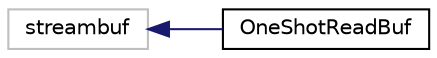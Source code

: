 digraph "Graphical Class Hierarchy"
{
 // INTERACTIVE_SVG=YES
  bgcolor="transparent";
  edge [fontname="Helvetica",fontsize="10",labelfontname="Helvetica",labelfontsize="10"];
  node [fontname="Helvetica",fontsize="10",shape=record];
  rankdir="LR";
  Node587 [label="streambuf",height=0.2,width=0.4,color="grey75"];
  Node587 -> Node0 [dir="back",color="midnightblue",fontsize="10",style="solid",fontname="Helvetica"];
  Node0 [label="OneShotReadBuf",height=0.2,width=0.4,color="black",URL="$de/d55/structOneShotReadBuf.html"];
}
